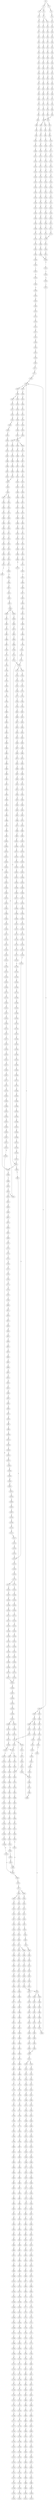 strict digraph  {
	S0 -> S1 [ label = G ];
	S0 -> S2 [ label = C ];
	S1 -> S3 [ label = A ];
	S1 -> S4 [ label = C ];
	S2 -> S5 [ label = A ];
	S3 -> S6 [ label = G ];
	S4 -> S7 [ label = G ];
	S5 -> S8 [ label = G ];
	S6 -> S9 [ label = A ];
	S7 -> S10 [ label = T ];
	S7 -> S11 [ label = C ];
	S8 -> S12 [ label = C ];
	S9 -> S13 [ label = C ];
	S10 -> S14 [ label = C ];
	S11 -> S15 [ label = C ];
	S12 -> S16 [ label = C ];
	S13 -> S17 [ label = C ];
	S14 -> S18 [ label = C ];
	S15 -> S19 [ label = C ];
	S16 -> S20 [ label = G ];
	S17 -> S21 [ label = C ];
	S18 -> S22 [ label = C ];
	S19 -> S23 [ label = C ];
	S20 -> S24 [ label = G ];
	S21 -> S25 [ label = C ];
	S22 -> S26 [ label = C ];
	S23 -> S27 [ label = C ];
	S24 -> S28 [ label = C ];
	S25 -> S29 [ label = C ];
	S26 -> S30 [ label = A ];
	S27 -> S31 [ label = A ];
	S28 -> S32 [ label = A ];
	S29 -> S33 [ label = C ];
	S30 -> S34 [ label = C ];
	S31 -> S35 [ label = C ];
	S32 -> S36 [ label = C ];
	S33 -> S37 [ label = T ];
	S34 -> S38 [ label = T ];
	S35 -> S39 [ label = T ];
	S36 -> S40 [ label = T ];
	S37 -> S41 [ label = T ];
	S38 -> S42 [ label = T ];
	S39 -> S43 [ label = T ];
	S40 -> S44 [ label = T ];
	S41 -> S45 [ label = C ];
	S42 -> S46 [ label = G ];
	S43 -> S47 [ label = T ];
	S44 -> S48 [ label = C ];
	S45 -> S49 [ label = A ];
	S46 -> S50 [ label = A ];
	S47 -> S51 [ label = A ];
	S48 -> S52 [ label = A ];
	S49 -> S53 [ label = G ];
	S50 -> S54 [ label = G ];
	S51 -> S55 [ label = G ];
	S52 -> S56 [ label = G ];
	S53 -> S57 [ label = A ];
	S54 -> S58 [ label = C ];
	S55 -> S59 [ label = C ];
	S56 -> S60 [ label = C ];
	S57 -> S61 [ label = G ];
	S58 -> S62 [ label = C ];
	S59 -> S63 [ label = C ];
	S60 -> S64 [ label = C ];
	S61 -> S65 [ label = G ];
	S62 -> S66 [ label = G ];
	S63 -> S67 [ label = G ];
	S64 -> S68 [ label = G ];
	S65 -> S69 [ label = T ];
	S66 -> S70 [ label = C ];
	S67 -> S71 [ label = T ];
	S68 -> S72 [ label = C ];
	S69 -> S73 [ label = C ];
	S70 -> S74 [ label = C ];
	S71 -> S75 [ label = C ];
	S72 -> S76 [ label = C ];
	S73 -> S77 [ label = C ];
	S74 -> S78 [ label = C ];
	S75 -> S79 [ label = C ];
	S76 -> S80 [ label = C ];
	S77 -> S81 [ label = C ];
	S78 -> S82 [ label = C ];
	S79 -> S83 [ label = C ];
	S80 -> S84 [ label = C ];
	S81 -> S85 [ label = T ];
	S82 -> S86 [ label = T ];
	S83 -> S87 [ label = A ];
	S84 -> S86 [ label = T ];
	S85 -> S88 [ label = T ];
	S86 -> S89 [ label = T ];
	S86 -> S90 [ label = C ];
	S87 -> S91 [ label = C ];
	S88 -> S92 [ label = C ];
	S89 -> S93 [ label = C ];
	S90 -> S94 [ label = C ];
	S91 -> S95 [ label = C ];
	S92 -> S96 [ label = T ];
	S93 -> S97 [ label = A ];
	S94 -> S98 [ label = A ];
	S95 -> S99 [ label = A ];
	S96 -> S100 [ label = C ];
	S97 -> S101 [ label = C ];
	S98 -> S102 [ label = C ];
	S99 -> S103 [ label = C ];
	S100 -> S104 [ label = G ];
	S101 -> S105 [ label = G ];
	S102 -> S106 [ label = C ];
	S103 -> S107 [ label = C ];
	S104 -> S108 [ label = T ];
	S105 -> S109 [ label = C ];
	S106 -> S110 [ label = C ];
	S107 -> S111 [ label = G ];
	S108 -> S112 [ label = A ];
	S109 -> S113 [ label = T ];
	S110 -> S114 [ label = G ];
	S111 -> S115 [ label = A ];
	S112 -> S116 [ label = C ];
	S113 -> S117 [ label = C ];
	S114 -> S118 [ label = C ];
	S115 -> S119 [ label = T ];
	S116 -> S120 [ label = G ];
	S117 -> S121 [ label = C ];
	S118 -> S122 [ label = C ];
	S119 -> S123 [ label = C ];
	S120 -> S124 [ label = G ];
	S121 -> S125 [ label = G ];
	S122 -> S126 [ label = G ];
	S123 -> S127 [ label = G ];
	S124 -> S128 [ label = C ];
	S125 -> S129 [ label = G ];
	S126 -> S130 [ label = G ];
	S127 -> S131 [ label = G ];
	S128 -> S132 [ label = T ];
	S129 -> S133 [ label = T ];
	S130 -> S134 [ label = T ];
	S131 -> S135 [ label = T ];
	S132 -> S136 [ label = A ];
	S133 -> S137 [ label = T ];
	S134 -> S138 [ label = C ];
	S135 -> S139 [ label = T ];
	S136 -> S140 [ label = C ];
	S137 -> S141 [ label = G ];
	S138 -> S142 [ label = C ];
	S139 -> S143 [ label = C ];
	S140 -> S144 [ label = T ];
	S141 -> S145 [ label = C ];
	S142 -> S146 [ label = C ];
	S143 -> S147 [ label = C ];
	S144 -> S148 [ label = G ];
	S145 -> S149 [ label = A ];
	S146 -> S150 [ label = A ];
	S147 -> S151 [ label = A ];
	S148 -> S152 [ label = G ];
	S149 -> S153 [ label = C ];
	S150 -> S154 [ label = G ];
	S151 -> S155 [ label = G ];
	S152 -> S156 [ label = T ];
	S153 -> S157 [ label = T ];
	S154 -> S158 [ label = T ];
	S155 -> S159 [ label = T ];
	S156 -> S160 [ label = G ];
	S157 -> S161 [ label = G ];
	S158 -> S162 [ label = G ];
	S159 -> S163 [ label = G ];
	S160 -> S164 [ label = C ];
	S161 -> S165 [ label = G ];
	S162 -> S166 [ label = G ];
	S163 -> S167 [ label = G ];
	S164 -> S168 [ label = T ];
	S165 -> S169 [ label = T ];
	S166 -> S170 [ label = T ];
	S167 -> S171 [ label = T ];
	S168 -> S172 [ label = A ];
	S169 -> S173 [ label = C ];
	S170 -> S174 [ label = C ];
	S171 -> S175 [ label = C ];
	S172 -> S176 [ label = C ];
	S173 -> S177 [ label = G ];
	S174 -> S178 [ label = G ];
	S175 -> S178 [ label = G ];
	S176 -> S179 [ label = T ];
	S177 -> S180 [ label = T ];
	S178 -> S181 [ label = T ];
	S179 -> S182 [ label = G ];
	S180 -> S183 [ label = C ];
	S181 -> S184 [ label = C ];
	S182 -> S185 [ label = T ];
	S183 -> S186 [ label = C ];
	S184 -> S187 [ label = C ];
	S185 -> S188 [ label = A ];
	S186 -> S189 [ label = G ];
	S187 -> S189 [ label = G ];
	S188 -> S190 [ label = A ];
	S189 -> S191 [ label = T ];
	S190 -> S192 [ label = C ];
	S191 -> S193 [ label = C ];
	S192 -> S194 [ label = A ];
	S193 -> S195 [ label = A ];
	S194 -> S196 [ label = C ];
	S195 -> S197 [ label = C ];
	S196 -> S198 [ label = A ];
	S197 -> S199 [ label = C ];
	S198 -> S200 [ label = C ];
	S199 -> S201 [ label = C ];
	S199 -> S202 [ label = G ];
	S200 -> S203 [ label = G ];
	S201 -> S204 [ label = T ];
	S202 -> S205 [ label = A ];
	S203 -> S206 [ label = C ];
	S204 -> S207 [ label = G ];
	S205 -> S208 [ label = A ];
	S205 -> S209 [ label = G ];
	S206 -> S210 [ label = T ];
	S207 -> S211 [ label = T ];
	S208 -> S212 [ label = T ];
	S209 -> S213 [ label = T ];
	S210 -> S214 [ label = C ];
	S211 -> S215 [ label = C ];
	S212 -> S216 [ label = C ];
	S213 -> S217 [ label = C ];
	S214 -> S218 [ label = C ];
	S215 -> S219 [ label = C ];
	S216 -> S220 [ label = C ];
	S217 -> S221 [ label = C ];
	S218 -> S222 [ label = T ];
	S219 -> S223 [ label = T ];
	S220 -> S224 [ label = T ];
	S221 -> S225 [ label = A ];
	S221 -> S226 [ label = T ];
	S222 -> S227 [ label = A ];
	S223 -> S228 [ label = T ];
	S224 -> S229 [ label = C ];
	S225 -> S230 [ label = G ];
	S226 -> S231 [ label = C ];
	S227 -> S232 [ label = G ];
	S228 -> S233 [ label = G ];
	S229 -> S234 [ label = G ];
	S230 -> S235 [ label = T ];
	S230 -> S236 [ label = C ];
	S231 -> S237 [ label = G ];
	S232 -> S238 [ label = A ];
	S233 -> S239 [ label = A ];
	S233 -> S240 [ label = T ];
	S234 -> S241 [ label = A ];
	S235 -> S242 [ label = A ];
	S236 -> S243 [ label = T ];
	S237 -> S244 [ label = A ];
	S238 -> S245 [ label = A ];
	S239 -> S246 [ label = A ];
	S240 -> S247 [ label = A ];
	S241 -> S248 [ label = A ];
	S242 -> S249 [ label = G ];
	S243 -> S250 [ label = T ];
	S244 -> S251 [ label = A ];
	S245 -> S252 [ label = C ];
	S246 -> S253 [ label = C ];
	S247 -> S254 [ label = G ];
	S248 -> S255 [ label = C ];
	S249 -> S256 [ label = G ];
	S250 -> S257 [ label = C ];
	S251 -> S258 [ label = C ];
	S252 -> S259 [ label = T ];
	S253 -> S260 [ label = T ];
	S254 -> S261 [ label = G ];
	S255 -> S262 [ label = T ];
	S256 -> S263 [ label = G ];
	S257 -> S264 [ label = A ];
	S258 -> S262 [ label = T ];
	S259 -> S265 [ label = T ];
	S260 -> S266 [ label = T ];
	S261 -> S267 [ label = A ];
	S262 -> S268 [ label = T ];
	S263 -> S269 [ label = T ];
	S264 -> S270 [ label = C ];
	S265 -> S271 [ label = C ];
	S266 -> S272 [ label = C ];
	S267 -> S273 [ label = G ];
	S268 -> S274 [ label = C ];
	S269 -> S275 [ label = C ];
	S270 -> S276 [ label = G ];
	S271 -> S277 [ label = A ];
	S272 -> S278 [ label = A ];
	S273 -> S279 [ label = A ];
	S274 -> S280 [ label = A ];
	S275 -> S281 [ label = A ];
	S276 -> S282 [ label = C ];
	S277 -> S283 [ label = A ];
	S278 -> S284 [ label = A ];
	S279 -> S285 [ label = G ];
	S280 -> S286 [ label = A ];
	S281 -> S287 [ label = C ];
	S282 -> S288 [ label = C ];
	S283 -> S289 [ label = C ];
	S284 -> S289 [ label = C ];
	S285 -> S290 [ label = G ];
	S286 -> S289 [ label = C ];
	S287 -> S291 [ label = T ];
	S288 -> S292 [ label = C ];
	S289 -> S293 [ label = C ];
	S289 -> S294 [ label = T ];
	S290 -> S295 [ label = T ];
	S291 -> S296 [ label = C ];
	S292 -> S297 [ label = T ];
	S293 -> S298 [ label = G ];
	S294 -> S299 [ label = G ];
	S295 -> S300 [ label = C ];
	S296 -> S301 [ label = G ];
	S297 -> S302 [ label = T ];
	S298 -> S303 [ label = G ];
	S299 -> S304 [ label = G ];
	S299 -> S305 [ label = C ];
	S300 -> S306 [ label = C ];
	S301 -> S307 [ label = C ];
	S302 -> S308 [ label = C ];
	S303 -> S309 [ label = C ];
	S304 -> S310 [ label = C ];
	S305 -> S311 [ label = C ];
	S306 -> S312 [ label = C ];
	S307 -> S313 [ label = T ];
	S308 -> S314 [ label = A ];
	S309 -> S315 [ label = C ];
	S310 -> S316 [ label = C ];
	S311 -> S317 [ label = C ];
	S312 -> S318 [ label = A ];
	S312 -> S319 [ label = G ];
	S313 -> S320 [ label = T ];
	S314 -> S321 [ label = T ];
	S315 -> S322 [ label = C ];
	S316 -> S323 [ label = C ];
	S317 -> S324 [ label = T ];
	S318 -> S325 [ label = G ];
	S319 -> S326 [ label = G ];
	S320 -> S327 [ label = C ];
	S321 -> S328 [ label = C ];
	S322 -> S329 [ label = A ];
	S323 -> S330 [ label = A ];
	S324 -> S331 [ label = A ];
	S325 -> S332 [ label = A ];
	S326 -> S333 [ label = A ];
	S327 -> S334 [ label = A ];
	S328 -> S335 [ label = C ];
	S329 -> S336 [ label = G ];
	S330 -> S337 [ label = G ];
	S331 -> S338 [ label = G ];
	S332 -> S339 [ label = G ];
	S333 -> S340 [ label = G ];
	S334 -> S341 [ label = T ];
	S335 -> S342 [ label = A ];
	S336 -> S343 [ label = T ];
	S337 -> S344 [ label = G ];
	S338 -> S345 [ label = G ];
	S339 -> S346 [ label = C ];
	S340 -> S347 [ label = G ];
	S341 -> S348 [ label = C ];
	S342 -> S349 [ label = G ];
	S343 -> S350 [ label = T ];
	S344 -> S351 [ label = T ];
	S345 -> S352 [ label = T ];
	S346 -> S353 [ label = C ];
	S347 -> S354 [ label = C ];
	S348 -> S355 [ label = C ];
	S349 -> S356 [ label = A ];
	S350 -> S357 [ label = G ];
	S351 -> S358 [ label = G ];
	S352 -> S359 [ label = G ];
	S353 -> S360 [ label = A ];
	S354 -> S361 [ label = G ];
	S355 -> S362 [ label = A ];
	S356 -> S363 [ label = A ];
	S357 -> S364 [ label = T ];
	S358 -> S365 [ label = C ];
	S358 -> S366 [ label = G ];
	S359 -> S367 [ label = T ];
	S360 -> S368 [ label = C ];
	S361 -> S369 [ label = T ];
	S362 -> S349 [ label = G ];
	S363 -> S370 [ label = C ];
	S364 -> S371 [ label = G ];
	S365 -> S372 [ label = G ];
	S366 -> S373 [ label = G ];
	S367 -> S374 [ label = G ];
	S368 -> S375 [ label = G ];
	S369 -> S376 [ label = G ];
	S370 -> S377 [ label = C ];
	S371 -> S378 [ label = C ];
	S372 -> S379 [ label = C ];
	S373 -> S380 [ label = C ];
	S374 -> S381 [ label = C ];
	S375 -> S382 [ label = G ];
	S376 -> S383 [ label = G ];
	S377 -> S384 [ label = A ];
	S377 -> S385 [ label = G ];
	S378 -> S386 [ label = G ];
	S379 -> S387 [ label = G ];
	S380 -> S388 [ label = T ];
	S381 -> S389 [ label = G ];
	S382 -> S390 [ label = T ];
	S383 -> S391 [ label = T ];
	S384 -> S392 [ label = G ];
	S384 -> S393 [ label = C ];
	S385 -> S394 [ label = G ];
	S386 -> S395 [ label = T ];
	S387 -> S396 [ label = T ];
	S388 -> S397 [ label = T ];
	S389 -> S398 [ label = T ];
	S390 -> S399 [ label = T ];
	S391 -> S400 [ label = A ];
	S392 -> S401 [ label = A ];
	S393 -> S402 [ label = C ];
	S394 -> S403 [ label = A ];
	S395 -> S404 [ label = C ];
	S396 -> S405 [ label = C ];
	S397 -> S406 [ label = C ];
	S398 -> S407 [ label = C ];
	S399 -> S408 [ label = A ];
	S400 -> S409 [ label = T ];
	S401 -> S410 [ label = C ];
	S402 -> S411 [ label = A ];
	S403 -> S412 [ label = C ];
	S404 -> S413 [ label = G ];
	S405 -> S414 [ label = G ];
	S406 -> S415 [ label = G ];
	S407 -> S416 [ label = G ];
	S408 -> S417 [ label = C ];
	S409 -> S418 [ label = G ];
	S410 -> S419 [ label = T ];
	S411 -> S420 [ label = C ];
	S412 -> S421 [ label = G ];
	S413 -> S422 [ label = A ];
	S414 -> S423 [ label = T ];
	S415 -> S424 [ label = A ];
	S416 -> S422 [ label = A ];
	S417 -> S425 [ label = T ];
	S418 -> S426 [ label = A ];
	S419 -> S427 [ label = C ];
	S420 -> S428 [ label = C ];
	S421 -> S429 [ label = C ];
	S422 -> S430 [ label = A ];
	S423 -> S431 [ label = G ];
	S424 -> S432 [ label = A ];
	S425 -> S433 [ label = G ];
	S426 -> S434 [ label = G ];
	S427 -> S435 [ label = C ];
	S428 -> S436 [ label = C ];
	S429 -> S437 [ label = C ];
	S430 -> S438 [ label = C ];
	S431 -> S439 [ label = C ];
	S432 -> S440 [ label = C ];
	S433 -> S441 [ label = C ];
	S434 -> S442 [ label = C ];
	S435 -> S443 [ label = C ];
	S436 -> S444 [ label = C ];
	S437 -> S445 [ label = C ];
	S438 -> S446 [ label = C ];
	S438 -> S447 [ label = A ];
	S439 -> S448 [ label = A ];
	S440 -> S449 [ label = A ];
	S441 -> S450 [ label = A ];
	S442 -> S451 [ label = G ];
	S443 -> S452 [ label = A ];
	S444 -> S453 [ label = T ];
	S445 -> S454 [ label = A ];
	S446 -> S455 [ label = T ];
	S447 -> S456 [ label = C ];
	S448 -> S457 [ label = T ];
	S449 -> S458 [ label = C ];
	S450 -> S459 [ label = G ];
	S451 -> S460 [ label = G ];
	S452 -> S461 [ label = T ];
	S453 -> S462 [ label = T ];
	S454 -> S463 [ label = T ];
	S455 -> S464 [ label = T ];
	S456 -> S465 [ label = C ];
	S457 -> S466 [ label = C ];
	S458 -> S467 [ label = G ];
	S459 -> S468 [ label = A ];
	S460 -> S469 [ label = T ];
	S461 -> S470 [ label = C ];
	S462 -> S471 [ label = C ];
	S463 -> S472 [ label = C ];
	S464 -> S473 [ label = C ];
	S465 -> S474 [ label = C ];
	S466 -> S475 [ label = C ];
	S467 -> S476 [ label = C ];
	S468 -> S477 [ label = C ];
	S469 -> S478 [ label = C ];
	S470 -> S479 [ label = T ];
	S471 -> S480 [ label = C ];
	S471 -> S481 [ label = G ];
	S472 -> S482 [ label = G ];
	S473 -> S483 [ label = G ];
	S474 -> S484 [ label = G ];
	S475 -> S485 [ label = G ];
	S476 -> S486 [ label = G ];
	S477 -> S487 [ label = G ];
	S478 -> S488 [ label = G ];
	S479 -> S489 [ label = G ];
	S480 -> S490 [ label = T ];
	S481 -> S491 [ label = A ];
	S482 -> S492 [ label = T ];
	S483 -> S493 [ label = T ];
	S484 -> S494 [ label = T ];
	S485 -> S495 [ label = C ];
	S486 -> S496 [ label = C ];
	S487 -> S497 [ label = G ];
	S488 -> S498 [ label = C ];
	S489 -> S499 [ label = C ];
	S490 -> S500 [ label = G ];
	S491 -> S501 [ label = T ];
	S492 -> S502 [ label = C ];
	S493 -> S503 [ label = A ];
	S494 -> S504 [ label = A ];
	S495 -> S505 [ label = A ];
	S496 -> S506 [ label = A ];
	S497 -> S507 [ label = A ];
	S498 -> S508 [ label = A ];
	S499 -> S509 [ label = C ];
	S500 -> S510 [ label = T ];
	S501 -> S511 [ label = C ];
	S502 -> S512 [ label = C ];
	S503 -> S513 [ label = C ];
	S504 -> S514 [ label = C ];
	S505 -> S515 [ label = C ];
	S506 -> S516 [ label = C ];
	S507 -> S517 [ label = C ];
	S508 -> S518 [ label = C ];
	S509 -> S519 [ label = A ];
	S510 -> S520 [ label = C ];
	S511 -> S521 [ label = G ];
	S512 -> S522 [ label = T ];
	S513 -> S523 [ label = T ];
	S514 -> S524 [ label = G ];
	S515 -> S525 [ label = G ];
	S516 -> S526 [ label = G ];
	S517 -> S527 [ label = A ];
	S518 -> S528 [ label = G ];
	S519 -> S529 [ label = G ];
	S520 -> S530 [ label = C ];
	S521 -> S531 [ label = T ];
	S522 -> S532 [ label = C ];
	S523 -> S533 [ label = T ];
	S524 -> S534 [ label = T ];
	S525 -> S535 [ label = T ];
	S526 -> S536 [ label = T ];
	S527 -> S537 [ label = C ];
	S528 -> S538 [ label = C ];
	S529 -> S539 [ label = T ];
	S530 -> S540 [ label = T ];
	S531 -> S541 [ label = T ];
	S532 -> S542 [ label = T ];
	S533 -> S543 [ label = C ];
	S534 -> S544 [ label = C ];
	S535 -> S545 [ label = C ];
	S536 -> S546 [ label = C ];
	S537 -> S547 [ label = A ];
	S538 -> S548 [ label = G ];
	S539 -> S549 [ label = C ];
	S540 -> S550 [ label = T ];
	S541 -> S551 [ label = T ];
	S542 -> S552 [ label = T ];
	S543 -> S553 [ label = A ];
	S544 -> S554 [ label = C ];
	S545 -> S555 [ label = G ];
	S546 -> S556 [ label = C ];
	S547 -> S557 [ label = C ];
	S548 -> S558 [ label = C ];
	S549 -> S559 [ label = G ];
	S550 -> S233 [ label = G ];
	S551 -> S560 [ label = G ];
	S552 -> S561 [ label = C ];
	S553 -> S562 [ label = A ];
	S554 -> S563 [ label = A ];
	S555 -> S564 [ label = A ];
	S556 -> S565 [ label = A ];
	S557 -> S566 [ label = C ];
	S558 -> S567 [ label = G ];
	S559 -> S568 [ label = T ];
	S560 -> S569 [ label = T ];
	S561 -> S570 [ label = T ];
	S562 -> S571 [ label = G ];
	S563 -> S572 [ label = G ];
	S564 -> S573 [ label = G ];
	S565 -> S574 [ label = G ];
	S566 -> S575 [ label = T ];
	S567 -> S576 [ label = G ];
	S568 -> S577 [ label = A ];
	S569 -> S578 [ label = A ];
	S570 -> S579 [ label = C ];
	S571 -> S580 [ label = C ];
	S572 -> S581 [ label = C ];
	S573 -> S582 [ label = C ];
	S574 -> S583 [ label = C ];
	S575 -> S584 [ label = C ];
	S576 -> S585 [ label = C ];
	S577 -> S586 [ label = A ];
	S578 -> S587 [ label = G ];
	S579 -> S588 [ label = G ];
	S580 -> S589 [ label = G ];
	S581 -> S590 [ label = G ];
	S582 -> S591 [ label = G ];
	S583 -> S592 [ label = T ];
	S583 -> S590 [ label = G ];
	S584 -> S593 [ label = T ];
	S585 -> S594 [ label = T ];
	S586 -> S595 [ label = G ];
	S587 -> S596 [ label = G ];
	S588 -> S597 [ label = G ];
	S589 -> S598 [ label = A ];
	S590 -> S599 [ label = A ];
	S591 -> S600 [ label = A ];
	S592 -> S601 [ label = T ];
	S593 -> S602 [ label = A ];
	S594 -> S603 [ label = G ];
	S595 -> S604 [ label = A ];
	S596 -> S605 [ label = A ];
	S597 -> S606 [ label = A ];
	S598 -> S607 [ label = G ];
	S599 -> S608 [ label = G ];
	S600 -> S609 [ label = G ];
	S601 -> S257 [ label = C ];
	S602 -> S610 [ label = G ];
	S603 -> S611 [ label = G ];
	S604 -> S612 [ label = C ];
	S605 -> S613 [ label = A ];
	S606 -> S614 [ label = G ];
	S607 -> S615 [ label = T ];
	S608 -> S616 [ label = T ];
	S609 -> S617 [ label = T ];
	S610 -> S618 [ label = A ];
	S611 -> S619 [ label = A ];
	S612 -> S620 [ label = G ];
	S613 -> S621 [ label = A ];
	S614 -> S622 [ label = A ];
	S615 -> S623 [ label = C ];
	S616 -> S624 [ label = C ];
	S617 -> S625 [ label = C ];
	S618 -> S626 [ label = A ];
	S619 -> S627 [ label = A ];
	S620 -> S628 [ label = G ];
	S621 -> S629 [ label = G ];
	S622 -> S630 [ label = G ];
	S623 -> S631 [ label = C ];
	S624 -> S632 [ label = C ];
	S624 -> S633 [ label = T ];
	S625 -> S634 [ label = G ];
	S626 -> S635 [ label = C ];
	S627 -> S636 [ label = T ];
	S628 -> S637 [ label = C ];
	S629 -> S638 [ label = G ];
	S630 -> S639 [ label = G ];
	S631 -> S640 [ label = C ];
	S632 -> S640 [ label = C ];
	S633 -> S641 [ label = C ];
	S634 -> S642 [ label = A ];
	S635 -> S643 [ label = G ];
	S636 -> S644 [ label = G ];
	S637 -> S645 [ label = T ];
	S638 -> S646 [ label = T ];
	S639 -> S647 [ label = T ];
	S640 -> S648 [ label = T ];
	S640 -> S649 [ label = G ];
	S641 -> S650 [ label = G ];
	S642 -> S651 [ label = A ];
	S643 -> S652 [ label = A ];
	S644 -> S653 [ label = G ];
	S645 -> S654 [ label = C ];
	S646 -> S655 [ label = C ];
	S647 -> S656 [ label = C ];
	S648 -> S657 [ label = C ];
	S649 -> S658 [ label = C ];
	S650 -> S659 [ label = T ];
	S651 -> S660 [ label = C ];
	S652 -> S661 [ label = G ];
	S653 -> S662 [ label = G ];
	S654 -> S663 [ label = T ];
	S655 -> S664 [ label = C ];
	S656 -> S306 [ label = C ];
	S657 -> S665 [ label = C ];
	S658 -> S666 [ label = C ];
	S659 -> S667 [ label = C ];
	S660 -> S668 [ label = C ];
	S661 -> S669 [ label = G ];
	S662 -> S670 [ label = G ];
	S663 -> S671 [ label = C ];
	S664 -> S672 [ label = C ];
	S665 -> S673 [ label = G ];
	S666 -> S674 [ label = T ];
	S667 -> S675 [ label = T ];
	S668 -> S676 [ label = T ];
	S669 -> S677 [ label = T ];
	S670 -> S678 [ label = T ];
	S671 -> S679 [ label = G ];
	S672 -> S680 [ label = G ];
	S673 -> S681 [ label = G ];
	S674 -> S682 [ label = G ];
	S675 -> S683 [ label = G ];
	S676 -> S684 [ label = G ];
	S677 -> S685 [ label = G ];
	S678 -> S686 [ label = C ];
	S679 -> S687 [ label = A ];
	S680 -> S688 [ label = A ];
	S681 -> S689 [ label = T ];
	S682 -> S690 [ label = T ];
	S683 -> S691 [ label = T ];
	S684 -> S692 [ label = T ];
	S685 -> S693 [ label = T ];
	S686 -> S694 [ label = C ];
	S687 -> S695 [ label = A ];
	S688 -> S696 [ label = A ];
	S689 -> S697 [ label = C ];
	S690 -> S698 [ label = C ];
	S691 -> S699 [ label = T ];
	S692 -> S700 [ label = C ];
	S693 -> S701 [ label = C ];
	S694 -> S702 [ label = G ];
	S695 -> S703 [ label = G ];
	S696 -> S704 [ label = G ];
	S697 -> S705 [ label = T ];
	S698 -> S706 [ label = G ];
	S699 -> S707 [ label = C ];
	S700 -> S708 [ label = G ];
	S701 -> S709 [ label = C ];
	S702 -> S710 [ label = C ];
	S703 -> S711 [ label = T ];
	S704 -> S712 [ label = T ];
	S705 -> S713 [ label = G ];
	S706 -> S714 [ label = C ];
	S707 -> S715 [ label = C ];
	S708 -> S716 [ label = C ];
	S709 -> S717 [ label = C ];
	S710 -> S718 [ label = C ];
	S711 -> S719 [ label = C ];
	S712 -> S720 [ label = C ];
	S713 -> S721 [ label = G ];
	S714 -> S722 [ label = G ];
	S715 -> S723 [ label = G ];
	S716 -> S724 [ label = G ];
	S717 -> S725 [ label = T ];
	S718 -> S726 [ label = G ];
	S719 -> S727 [ label = G ];
	S720 -> S728 [ label = G ];
	S721 -> S729 [ label = A ];
	S722 -> S730 [ label = C ];
	S723 -> S731 [ label = T ];
	S724 -> S730 [ label = C ];
	S725 -> S732 [ label = G ];
	S726 -> S733 [ label = G ];
	S727 -> S734 [ label = C ];
	S728 -> S735 [ label = A ];
	S729 -> S736 [ label = G ];
	S730 -> S737 [ label = G ];
	S730 -> S738 [ label = A ];
	S731 -> S739 [ label = G ];
	S732 -> S740 [ label = T ];
	S733 -> S741 [ label = A ];
	S734 -> S742 [ label = G ];
	S735 -> S743 [ label = G ];
	S736 -> S744 [ label = G ];
	S737 -> S745 [ label = A ];
	S738 -> S746 [ label = A ];
	S739 -> S747 [ label = G ];
	S740 -> S748 [ label = C ];
	S741 -> S749 [ label = A ];
	S742 -> S750 [ label = G ];
	S743 -> S751 [ label = G ];
	S744 -> S752 [ label = G ];
	S745 -> S753 [ label = G ];
	S746 -> S754 [ label = C ];
	S747 -> S755 [ label = C ];
	S748 -> S756 [ label = C ];
	S749 -> S757 [ label = C ];
	S750 -> S758 [ label = C ];
	S751 -> S759 [ label = T ];
	S752 -> S760 [ label = T ];
	S753 -> S761 [ label = C ];
	S754 -> S762 [ label = C ];
	S755 -> S763 [ label = C ];
	S756 -> S764 [ label = T ];
	S757 -> S765 [ label = T ];
	S758 -> S766 [ label = T ];
	S759 -> S767 [ label = A ];
	S760 -> S768 [ label = G ];
	S761 -> S769 [ label = A ];
	S762 -> S770 [ label = C ];
	S763 -> S771 [ label = C ];
	S764 -> S772 [ label = A ];
	S765 -> S773 [ label = G ];
	S766 -> S774 [ label = A ];
	S767 -> S775 [ label = T ];
	S768 -> S776 [ label = T ];
	S769 -> S777 [ label = G ];
	S770 -> S778 [ label = G ];
	S771 -> S779 [ label = G ];
	S772 -> S780 [ label = C ];
	S773 -> S781 [ label = C ];
	S774 -> S782 [ label = T ];
	S775 -> S783 [ label = A ];
	S776 -> S784 [ label = T ];
	S777 -> S785 [ label = T ];
	S778 -> S786 [ label = T ];
	S779 -> S787 [ label = T ];
	S780 -> S788 [ label = T ];
	S781 -> S789 [ label = A ];
	S782 -> S790 [ label = A ];
	S783 -> S791 [ label = A ];
	S784 -> S792 [ label = C ];
	S785 -> S793 [ label = G ];
	S786 -> S794 [ label = A ];
	S787 -> S795 [ label = C ];
	S788 -> S796 [ label = A ];
	S789 -> S797 [ label = A ];
	S790 -> S798 [ label = G ];
	S791 -> S799 [ label = G ];
	S792 -> S800 [ label = C ];
	S793 -> S801 [ label = C ];
	S794 -> S802 [ label = C ];
	S795 -> S803 [ label = C ];
	S796 -> S804 [ label = C ];
	S797 -> S805 [ label = C ];
	S798 -> S806 [ label = T ];
	S799 -> S807 [ label = T ];
	S800 -> S808 [ label = A ];
	S801 -> S809 [ label = A ];
	S802 -> S810 [ label = A ];
	S803 -> S811 [ label = A ];
	S804 -> S812 [ label = C ];
	S805 -> S813 [ label = C ];
	S806 -> S814 [ label = A ];
	S807 -> S815 [ label = C ];
	S808 -> S816 [ label = G ];
	S809 -> S817 [ label = A ];
	S810 -> S818 [ label = G ];
	S811 -> S819 [ label = G ];
	S812 -> S820 [ label = A ];
	S813 -> S821 [ label = A ];
	S814 -> S822 [ label = G ];
	S815 -> S823 [ label = G ];
	S816 -> S824 [ label = C ];
	S817 -> S825 [ label = C ];
	S818 -> S826 [ label = C ];
	S819 -> S827 [ label = T ];
	S820 -> S828 [ label = G ];
	S821 -> S829 [ label = G ];
	S822 -> S830 [ label = C ];
	S823 -> S831 [ label = T ];
	S824 -> S832 [ label = A ];
	S825 -> S833 [ label = A ];
	S826 -> S834 [ label = A ];
	S827 -> S835 [ label = A ];
	S828 -> S836 [ label = G ];
	S829 -> S837 [ label = A ];
	S830 -> S838 [ label = C ];
	S831 -> S839 [ label = G ];
	S832 -> S840 [ label = G ];
	S833 -> S841 [ label = G ];
	S834 -> S842 [ label = G ];
	S835 -> S843 [ label = G ];
	S836 -> S844 [ label = A ];
	S837 -> S845 [ label = A ];
	S838 -> S846 [ label = G ];
	S839 -> S847 [ label = G ];
	S840 -> S848 [ label = A ];
	S841 -> S849 [ label = C ];
	S842 -> S850 [ label = G ];
	S843 -> S851 [ label = C ];
	S844 -> S852 [ label = G ];
	S845 -> S853 [ label = C ];
	S846 -> S854 [ label = A ];
	S847 -> S855 [ label = T ];
	S848 -> S856 [ label = T ];
	S849 -> S857 [ label = T ];
	S850 -> S858 [ label = T ];
	S851 -> S859 [ label = T ];
	S852 -> S860 [ label = A ];
	S853 -> S861 [ label = A ];
	S854 -> S862 [ label = A ];
	S855 -> S863 [ label = A ];
	S856 -> S864 [ label = A ];
	S857 -> S865 [ label = A ];
	S858 -> S866 [ label = G ];
	S859 -> S867 [ label = C ];
	S860 -> S868 [ label = G ];
	S861 -> S869 [ label = G ];
	S862 -> S870 [ label = A ];
	S863 -> S871 [ label = C ];
	S864 -> S872 [ label = A ];
	S865 -> S873 [ label = C ];
	S866 -> S874 [ label = C ];
	S867 -> S875 [ label = C ];
	S868 -> S876 [ label = T ];
	S869 -> S877 [ label = C ];
	S870 -> S878 [ label = C ];
	S871 -> S879 [ label = C ];
	S872 -> S880 [ label = A ];
	S873 -> S881 [ label = G ];
	S874 -> S882 [ label = A ];
	S875 -> S883 [ label = A ];
	S876 -> S884 [ label = C ];
	S877 -> S885 [ label = C ];
	S878 -> S886 [ label = C ];
	S879 -> S887 [ label = G ];
	S880 -> S888 [ label = A ];
	S881 -> S889 [ label = A ];
	S882 -> S890 [ label = C ];
	S883 -> S891 [ label = C ];
	S884 -> S892 [ label = A ];
	S885 -> S893 [ label = G ];
	S886 -> S894 [ label = C ];
	S887 -> S895 [ label = G ];
	S888 -> S896 [ label = A ];
	S889 -> S897 [ label = G ];
	S890 -> S898 [ label = G ];
	S891 -> S899 [ label = C ];
	S892 -> S900 [ label = G ];
	S893 -> S901 [ label = T ];
	S894 -> S902 [ label = C ];
	S895 -> S903 [ label = T ];
	S896 -> S904 [ label = C ];
	S897 -> S905 [ label = A ];
	S898 -> S906 [ label = C ];
	S899 -> S907 [ label = G ];
	S900 -> S908 [ label = G ];
	S901 -> S909 [ label = C ];
	S902 -> S910 [ label = G ];
	S903 -> S911 [ label = G ];
	S904 -> S912 [ label = T ];
	S905 -> S913 [ label = A ];
	S906 -> S914 [ label = G ];
	S907 -> S915 [ label = G ];
	S908 -> S916 [ label = A ];
	S909 -> S917 [ label = C ];
	S910 -> S918 [ label = A ];
	S911 -> S919 [ label = G ];
	S912 -> S920 [ label = T ];
	S913 -> S921 [ label = C ];
	S914 -> S922 [ label = G ];
	S915 -> S923 [ label = A ];
	S916 -> S924 [ label = C ];
	S917 -> S925 [ label = T ];
	S918 -> S926 [ label = C ];
	S919 -> S927 [ label = T ];
	S920 -> S928 [ label = T ];
	S921 -> S929 [ label = T ];
	S922 -> S930 [ label = T ];
	S923 -> S931 [ label = C ];
	S924 -> S932 [ label = C ];
	S925 -> S933 [ label = C ];
	S926 -> S934 [ label = T ];
	S927 -> S935 [ label = T ];
	S928 -> S936 [ label = G ];
	S929 -> S937 [ label = G ];
	S930 -> S938 [ label = G ];
	S931 -> S939 [ label = G ];
	S932 -> S940 [ label = A ];
	S933 -> S941 [ label = T ];
	S934 -> S942 [ label = A ];
	S935 -> S943 [ label = A ];
	S936 -> S944 [ label = C ];
	S937 -> S945 [ label = G ];
	S938 -> S946 [ label = C ];
	S939 -> S947 [ label = T ];
	S940 -> S948 [ label = G ];
	S941 -> S949 [ label = G ];
	S942 -> S950 [ label = G ];
	S943 -> S951 [ label = G ];
	S944 -> S952 [ label = C ];
	S945 -> S953 [ label = C ];
	S946 -> S954 [ label = C ];
	S947 -> S955 [ label = C ];
	S948 -> S956 [ label = T ];
	S949 -> S957 [ label = T ];
	S950 -> S958 [ label = A ];
	S951 -> S959 [ label = A ];
	S952 -> S960 [ label = G ];
	S953 -> S961 [ label = G ];
	S954 -> S962 [ label = G ];
	S955 -> S963 [ label = G ];
	S956 -> S964 [ label = C ];
	S957 -> S965 [ label = C ];
	S958 -> S966 [ label = A ];
	S959 -> S967 [ label = A ];
	S960 -> S968 [ label = T ];
	S961 -> S969 [ label = C ];
	S962 -> S970 [ label = C ];
	S963 -> S971 [ label = T ];
	S964 -> S972 [ label = T ];
	S965 -> S973 [ label = G ];
	S966 -> S974 [ label = T ];
	S967 -> S975 [ label = G ];
	S968 -> S976 [ label = A ];
	S969 -> S977 [ label = A ];
	S970 -> S978 [ label = A ];
	S971 -> S979 [ label = G ];
	S972 -> S980 [ label = C ];
	S973 -> S981 [ label = T ];
	S974 -> S982 [ label = C ];
	S975 -> S983 [ label = G ];
	S976 -> S984 [ label = G ];
	S977 -> S985 [ label = G ];
	S978 -> S986 [ label = A ];
	S979 -> S987 [ label = A ];
	S980 -> S988 [ label = T ];
	S981 -> S989 [ label = G ];
	S982 -> S990 [ label = G ];
	S983 -> S991 [ label = G ];
	S984 -> S992 [ label = C ];
	S985 -> S993 [ label = C ];
	S986 -> S994 [ label = C ];
	S987 -> S995 [ label = C ];
	S988 -> S996 [ label = G ];
	S989 -> S997 [ label = G ];
	S990 -> S998 [ label = G ];
	S991 -> S999 [ label = G ];
	S992 -> S1000 [ label = C ];
	S993 -> S1001 [ label = G ];
	S994 -> S1002 [ label = C ];
	S995 -> S1003 [ label = C ];
	S996 -> S1004 [ label = T ];
	S997 -> S1005 [ label = T ];
	S998 -> S1006 [ label = G ];
	S999 -> S1007 [ label = G ];
	S1000 -> S1008 [ label = G ];
	S1001 -> S1009 [ label = G ];
	S1002 -> S1010 [ label = A ];
	S1003 -> S1011 [ label = G ];
	S1004 -> S1012 [ label = A ];
	S1005 -> S1013 [ label = A ];
	S1006 -> S1014 [ label = T ];
	S1007 -> S1015 [ label = T ];
	S1008 -> S1016 [ label = G ];
	S1009 -> S1017 [ label = G ];
	S1010 -> S1018 [ label = G ];
	S1011 -> S1019 [ label = G ];
	S1014 -> S1020 [ label = A ];
	S1015 -> S1021 [ label = C ];
	S1016 -> S1022 [ label = T ];
	S1017 -> S1023 [ label = T ];
	S1018 -> S1024 [ label = T ];
	S1019 -> S1025 [ label = T ];
	S1020 -> S1026 [ label = T ];
	S1021 -> S1027 [ label = C ];
	S1022 -> S1028 [ label = G ];
	S1023 -> S1029 [ label = G ];
	S1024 -> S1030 [ label = C ];
	S1025 -> S1031 [ label = C ];
	S1026 -> S1032 [ label = C ];
	S1027 -> S1033 [ label = G ];
	S1028 -> S1034 [ label = A ];
	S1029 -> S1035 [ label = C ];
	S1030 -> S1036 [ label = G ];
	S1031 -> S1037 [ label = G ];
	S1032 -> S1038 [ label = C ];
	S1033 -> S1039 [ label = T ];
	S1034 -> S1040 [ label = C ];
	S1035 -> S1041 [ label = C ];
	S1036 -> S1042 [ label = C ];
	S1037 -> S1043 [ label = C ];
	S1038 -> S1044 [ label = C ];
	S1039 -> S1045 [ label = C ];
	S1040 -> S1046 [ label = G ];
	S1041 -> S1047 [ label = G ];
	S1042 -> S1048 [ label = G ];
	S1043 -> S1049 [ label = G ];
	S1044 -> S1050 [ label = G ];
	S1045 -> S1051 [ label = G ];
	S1046 -> S1052 [ label = T ];
	S1047 -> S1053 [ label = C ];
	S1048 -> S1054 [ label = C ];
	S1049 -> S1055 [ label = T ];
	S1050 -> S1056 [ label = A ];
	S1051 -> S1057 [ label = G ];
	S1052 -> S1058 [ label = G ];
	S1053 -> S1059 [ label = C ];
	S1054 -> S1060 [ label = A ];
	S1055 -> S1061 [ label = A ];
	S1056 -> S1062 [ label = A ];
	S1057 -> S1063 [ label = A ];
	S1058 -> S1064 [ label = G ];
	S1059 -> S1065 [ label = G ];
	S1060 -> S1066 [ label = G ];
	S1061 -> S1067 [ label = G ];
	S1062 -> S1068 [ label = A ];
	S1063 -> S1069 [ label = A ];
	S1064 -> S1070 [ label = G ];
	S1065 -> S1071 [ label = G ];
	S1066 -> S1072 [ label = C ];
	S1067 -> S1073 [ label = C ];
	S1068 -> S1074 [ label = G ];
	S1069 -> S1075 [ label = C ];
	S1070 -> S1076 [ label = T ];
	S1071 -> S1077 [ label = T ];
	S1072 -> S1078 [ label = C ];
	S1073 -> S1079 [ label = C ];
	S1074 -> S1080 [ label = T ];
	S1075 -> S1081 [ label = T ];
	S1076 -> S1082 [ label = A ];
	S1077 -> S1083 [ label = G ];
	S1078 -> S1084 [ label = G ];
	S1079 -> S1085 [ label = G ];
	S1080 -> S1086 [ label = G ];
	S1081 -> S1087 [ label = A ];
	S1082 -> S1088 [ label = C ];
	S1083 -> S1089 [ label = G ];
	S1084 -> S1090 [ label = G ];
	S1085 -> S1091 [ label = C ];
	S1086 -> S1092 [ label = T ];
	S1087 -> S1093 [ label = C ];
	S1088 -> S1094 [ label = T ];
	S1089 -> S1095 [ label = T ];
	S1090 -> S1096 [ label = T ];
	S1091 -> S1097 [ label = T ];
	S1092 -> S1098 [ label = C ];
	S1093 -> S1099 [ label = A ];
	S1094 -> S1100 [ label = A ];
	S1095 -> S1101 [ label = G ];
	S1096 -> S1102 [ label = G ];
	S1097 -> S1103 [ label = G ];
	S1098 -> S1104 [ label = G ];
	S1099 -> S1105 [ label = A ];
	S1100 -> S1106 [ label = T ];
	S1101 -> S1107 [ label = G ];
	S1102 -> S1108 [ label = G ];
	S1103 -> S1109 [ label = G ];
	S1104 -> S1110 [ label = T ];
	S1105 -> S1111 [ label = C ];
	S1106 -> S1112 [ label = T ];
	S1107 -> S1113 [ label = A ];
	S1108 -> S1114 [ label = A ];
	S1109 -> S1115 [ label = A ];
	S1110 -> S1116 [ label = C ];
	S1111 -> S1117 [ label = G ];
	S1112 -> S1118 [ label = G ];
	S1113 -> S1119 [ label = A ];
	S1114 -> S1120 [ label = A ];
	S1115 -> S1121 [ label = A ];
	S1116 -> S1122 [ label = G ];
	S1117 -> S1123 [ label = A ];
	S1118 -> S1124 [ label = G ];
	S1119 -> S1125 [ label = C ];
	S1120 -> S1126 [ label = G ];
	S1121 -> S1127 [ label = G ];
	S1122 -> S1128 [ label = G ];
	S1123 -> S1129 [ label = A ];
	S1124 -> S1130 [ label = A ];
	S1125 -> S1131 [ label = C ];
	S1126 -> S1132 [ label = A ];
	S1127 -> S1133 [ label = A ];
	S1128 -> S1134 [ label = A ];
	S1129 -> S1135 [ label = A ];
	S1130 -> S1136 [ label = A ];
	S1131 -> S1137 [ label = T ];
	S1132 -> S1138 [ label = A ];
	S1133 -> S1139 [ label = A ];
	S1134 -> S1140 [ label = A ];
	S1135 -> S1141 [ label = A ];
	S1136 -> S1142 [ label = C ];
	S1137 -> S1143 [ label = C ];
	S1138 -> S1144 [ label = C ];
	S1139 -> S1145 [ label = C ];
	S1140 -> S1146 [ label = C ];
	S1141 -> S1147 [ label = C ];
	S1142 -> S1148 [ label = G ];
	S1143 -> S1149 [ label = G ];
	S1144 -> S1150 [ label = G ];
	S1145 -> S1150 [ label = G ];
	S1146 -> S1151 [ label = A ];
	S1147 -> S1152 [ label = A ];
	S1148 -> S1153 [ label = G ];
	S1149 -> S1154 [ label = G ];
	S1150 -> S1155 [ label = G ];
	S1151 -> S1156 [ label = G ];
	S1152 -> S1157 [ label = G ];
	S1153 -> S1158 [ label = T ];
	S1154 -> S1159 [ label = C ];
	S1155 -> S1160 [ label = C ];
	S1156 -> S1161 [ label = G ];
	S1157 -> S1162 [ label = A ];
	S1158 -> S1163 [ label = A ];
	S1159 -> S1164 [ label = A ];
	S1160 -> S1165 [ label = A ];
	S1161 -> S1166 [ label = A ];
	S1162 -> S1167 [ label = A ];
	S1163 -> S1168 [ label = C ];
	S1164 -> S1169 [ label = C ];
	S1165 -> S1170 [ label = C ];
	S1166 -> S1171 [ label = A ];
	S1167 -> S1172 [ label = G ];
	S1168 -> S1173 [ label = G ];
	S1169 -> S1174 [ label = G ];
	S1170 -> S1175 [ label = C ];
	S1170 -> S1176 [ label = T ];
	S1171 -> S1177 [ label = T ];
	S1172 -> S1178 [ label = G ];
	S1173 -> S1179 [ label = A ];
	S1174 -> S1180 [ label = C ];
	S1175 -> S1181 [ label = G ];
	S1176 -> S1182 [ label = G ];
	S1177 -> S1183 [ label = A ];
	S1178 -> S1184 [ label = G ];
	S1179 -> S1185 [ label = A ];
	S1180 -> S1186 [ label = G ];
	S1181 -> S1187 [ label = G ];
	S1182 -> S1188 [ label = G ];
	S1183 -> S1189 [ label = G ];
	S1184 -> S1190 [ label = G ];
	S1185 -> S1191 [ label = G ];
	S1186 -> S1192 [ label = C ];
	S1187 -> S1193 [ label = G ];
	S1188 -> S1194 [ label = G ];
	S1189 -> S1195 [ label = T ];
	S1190 -> S1196 [ label = T ];
	S1191 -> S1197 [ label = A ];
	S1192 -> S1198 [ label = G ];
	S1193 -> S1199 [ label = A ];
	S1194 -> S1200 [ label = A ];
	S1195 -> S1201 [ label = C ];
	S1196 -> S1202 [ label = C ];
	S1197 -> S1203 [ label = A ];
	S1198 -> S1204 [ label = C ];
	S1199 -> S1205 [ label = A ];
	S1200 -> S1206 [ label = A ];
	S1201 -> S1207 [ label = T ];
	S1202 -> S1208 [ label = T ];
	S1203 -> S1209 [ label = G ];
	S1204 -> S1210 [ label = G ];
	S1205 -> S1211 [ label = T ];
	S1206 -> S1212 [ label = C ];
	S1207 -> S1213 [ label = C ];
	S1208 -> S1214 [ label = C ];
	S1209 -> S1215 [ label = T ];
	S1210 -> S1216 [ label = T ];
	S1211 -> S1217 [ label = T ];
	S1212 -> S1218 [ label = T ];
	S1213 -> S1219 [ label = T ];
	S1214 -> S1220 [ label = T ];
	S1215 -> S1221 [ label = G ];
	S1216 -> S1222 [ label = C ];
	S1217 -> S1223 [ label = G ];
	S1218 -> S1224 [ label = G ];
	S1219 -> S1225 [ label = C ];
	S1220 -> S1226 [ label = C ];
	S1221 -> S1227 [ label = T ];
	S1222 -> S1228 [ label = G ];
	S1223 -> S1229 [ label = A ];
	S1224 -> S1230 [ label = G ];
	S1225 -> S1231 [ label = T ];
	S1226 -> S1232 [ label = G ];
	S1227 -> S1233 [ label = C ];
	S1228 -> S1234 [ label = A ];
	S1229 -> S1235 [ label = A ];
	S1230 -> S1236 [ label = A ];
	S1231 -> S1237 [ label = G ];
	S1232 -> S1238 [ label = T ];
	S1233 -> S1239 [ label = C ];
	S1234 -> S1240 [ label = C ];
	S1235 -> S1241 [ label = C ];
	S1236 -> S1242 [ label = C ];
	S1237 -> S1243 [ label = A ];
	S1238 -> S1244 [ label = G ];
	S1239 -> S1245 [ label = T ];
	S1240 -> S1246 [ label = G ];
	S1241 -> S1247 [ label = C ];
	S1242 -> S1248 [ label = C ];
	S1243 -> S1249 [ label = G ];
	S1244 -> S1250 [ label = G ];
	S1245 -> S1251 [ label = G ];
	S1246 -> S1252 [ label = C ];
	S1247 -> S1253 [ label = C ];
	S1248 -> S1254 [ label = C ];
	S1249 -> S1255 [ label = T ];
	S1250 -> S1256 [ label = T ];
	S1251 -> S1257 [ label = G ];
	S1252 -> S1258 [ label = G ];
	S1253 -> S1259 [ label = G ];
	S1254 -> S1260 [ label = G ];
	S1255 -> S1261 [ label = A ];
	S1256 -> S1262 [ label = A ];
	S1257 -> S1263 [ label = C ];
	S1258 -> S1264 [ label = C ];
	S1259 -> S1265 [ label = T ];
	S1260 -> S1266 [ label = T ];
	S1263 -> S1267 [ label = C ];
	S1264 -> S1268 [ label = C ];
	S1265 -> S1269 [ label = C ];
	S1266 -> S1270 [ label = C ];
	S1267 -> S1271 [ label = T ];
	S1268 -> S1272 [ label = T ];
	S1269 -> S1273 [ label = T ];
	S1270 -> S1274 [ label = T ];
	S1271 -> S1275 [ label = G ];
	S1272 -> S1276 [ label = C ];
	S1273 -> S1277 [ label = C ];
	S1274 -> S1278 [ label = C ];
	S1275 -> S1279 [ label = G ];
	S1276 -> S1280 [ label = G ];
	S1277 -> S1281 [ label = G ];
	S1278 -> S1281 [ label = G ];
	S1279 -> S1282 [ label = G ];
	S1280 -> S1283 [ label = G ];
	S1281 -> S1284 [ label = G ];
	S1282 -> S1285 [ label = T ];
	S1283 -> S1286 [ label = G ];
	S1284 -> S1287 [ label = C ];
	S1285 -> S1288 [ label = C ];
	S1286 -> S1289 [ label = C ];
	S1287 -> S1290 [ label = A ];
	S1288 -> S1291 [ label = C ];
	S1289 -> S1292 [ label = T ];
	S1290 -> S1293 [ label = C ];
	S1291 -> S1294 [ label = C ];
	S1292 -> S1295 [ label = C ];
	S1293 -> S1296 [ label = C ];
	S1294 -> S1297 [ label = G ];
	S1295 -> S1298 [ label = A ];
	S1296 -> S1299 [ label = G ];
	S1297 -> S1300 [ label = A ];
	S1298 -> S1301 [ label = C ];
	S1299 -> S1302 [ label = A ];
	S1300 -> S1303 [ label = G ];
	S1301 -> S1304 [ label = G ];
	S1302 -> S1305 [ label = G ];
	S1302 -> S1306 [ label = A ];
	S1303 -> S1307 [ label = T ];
	S1304 -> S1308 [ label = T ];
	S1305 -> S1309 [ label = T ];
	S1306 -> S1310 [ label = T ];
	S1307 -> S1311 [ label = C ];
	S1308 -> S1312 [ label = C ];
	S1309 -> S1313 [ label = C ];
	S1310 -> S1314 [ label = G ];
	S1311 -> S1315 [ label = C ];
	S1312 -> S1316 [ label = C ];
	S1313 -> S221 [ label = C ];
	S1314 -> S1317 [ label = T ];
	S1315 -> S1318 [ label = A ];
	S1316 -> S1319 [ label = A ];
	S1317 -> S1320 [ label = A ];
	S1318 -> S230 [ label = G ];
	S1319 -> S1321 [ label = G ];
	S1320 -> S1322 [ label = G ];
	S1321 -> S583 [ label = C ];
	S1322 -> S1323 [ label = T ];
	S1323 -> S1324 [ label = T ];
	S1324 -> S1325 [ label = T ];
	S1325 -> S1326 [ label = C ];
	S1326 -> S1327 [ label = A ];
	S1327 -> S1328 [ label = C ];
	S1328 -> S1329 [ label = T ];
	S1329 -> S1330 [ label = C ];
	S1330 -> S1331 [ label = C ];
	S1331 -> S1332 [ label = T ];
	S1332 -> S1333 [ label = T ];
	S1333 -> S1334 [ label = T ];
	S1334 -> S1335 [ label = C ];
	S1335 -> S1336 [ label = A ];
	S1336 -> S1337 [ label = T ];
	S1337 -> S1338 [ label = C ];
	S1338 -> S1339 [ label = C ];
	S1339 -> S1340 [ label = A ];
	S1340 -> S1341 [ label = G ];
	S1341 -> S356 [ label = A ];
}
